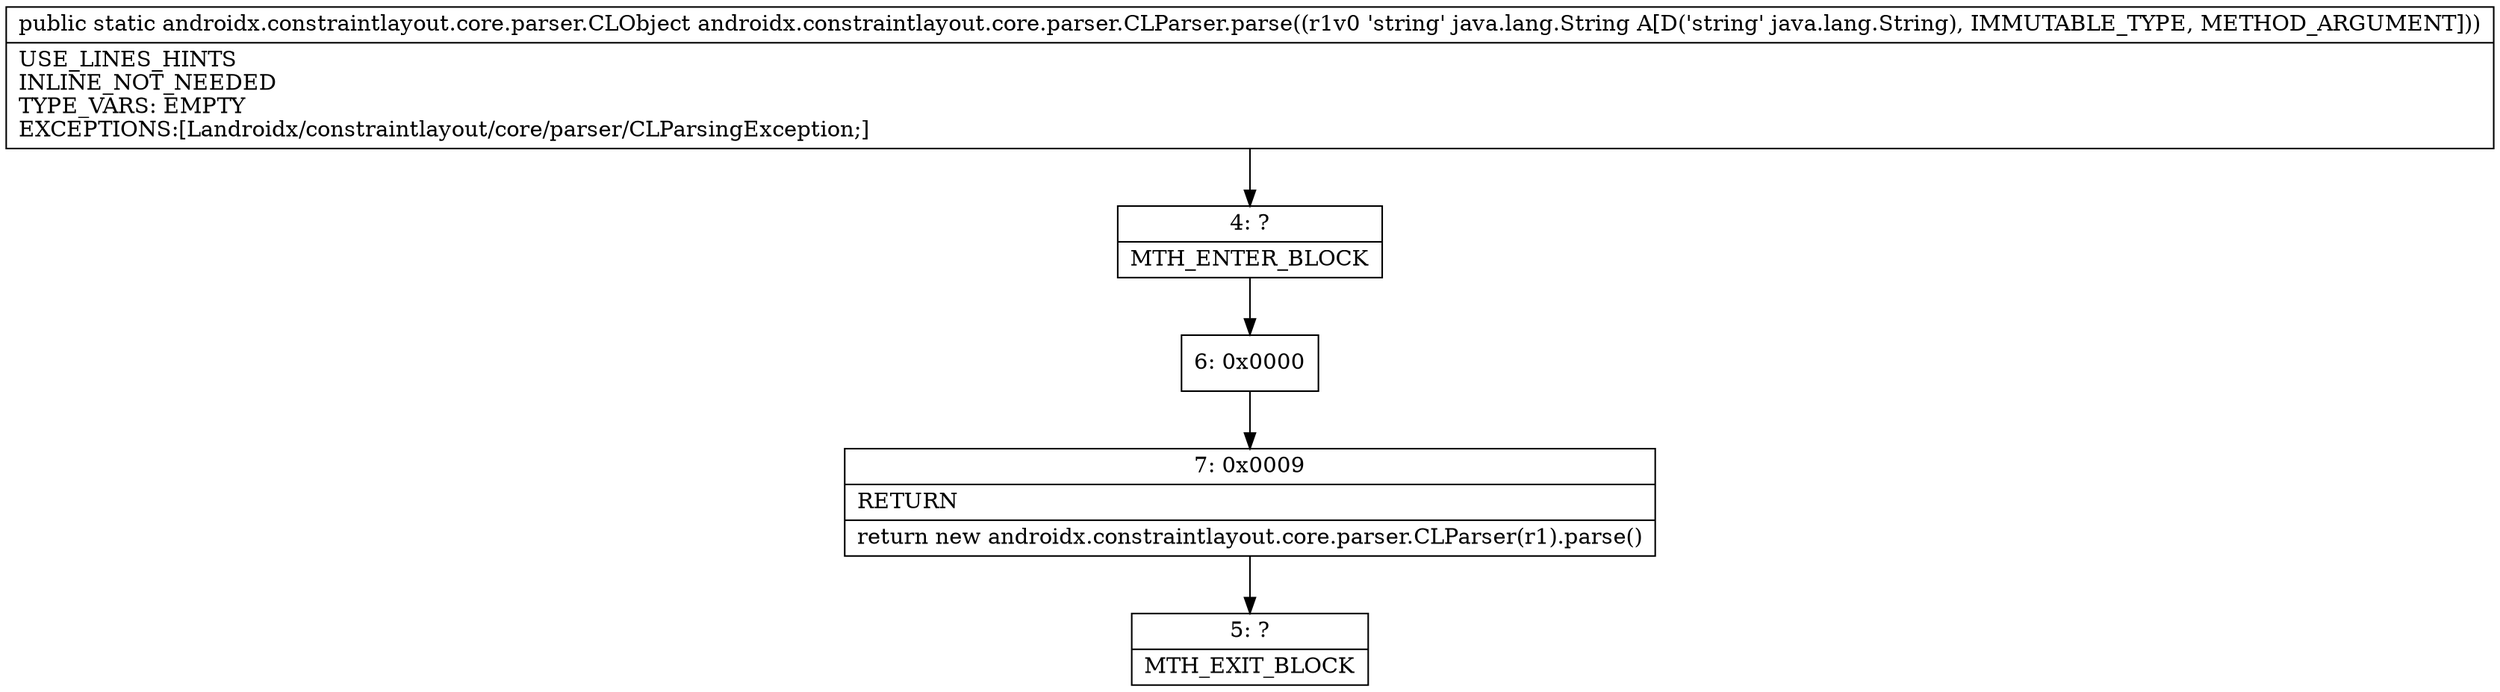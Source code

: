 digraph "CFG forandroidx.constraintlayout.core.parser.CLParser.parse(Ljava\/lang\/String;)Landroidx\/constraintlayout\/core\/parser\/CLObject;" {
Node_4 [shape=record,label="{4\:\ ?|MTH_ENTER_BLOCK\l}"];
Node_6 [shape=record,label="{6\:\ 0x0000}"];
Node_7 [shape=record,label="{7\:\ 0x0009|RETURN\l|return new androidx.constraintlayout.core.parser.CLParser(r1).parse()\l}"];
Node_5 [shape=record,label="{5\:\ ?|MTH_EXIT_BLOCK\l}"];
MethodNode[shape=record,label="{public static androidx.constraintlayout.core.parser.CLObject androidx.constraintlayout.core.parser.CLParser.parse((r1v0 'string' java.lang.String A[D('string' java.lang.String), IMMUTABLE_TYPE, METHOD_ARGUMENT]))  | USE_LINES_HINTS\lINLINE_NOT_NEEDED\lTYPE_VARS: EMPTY\lEXCEPTIONS:[Landroidx\/constraintlayout\/core\/parser\/CLParsingException;]\l}"];
MethodNode -> Node_4;Node_4 -> Node_6;
Node_6 -> Node_7;
Node_7 -> Node_5;
}

